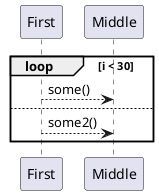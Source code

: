 @startuml

participant First
participant Middle

loop i < 30
First--> Middle : some()
else
First --> Middle : some2()
end

@enduml
